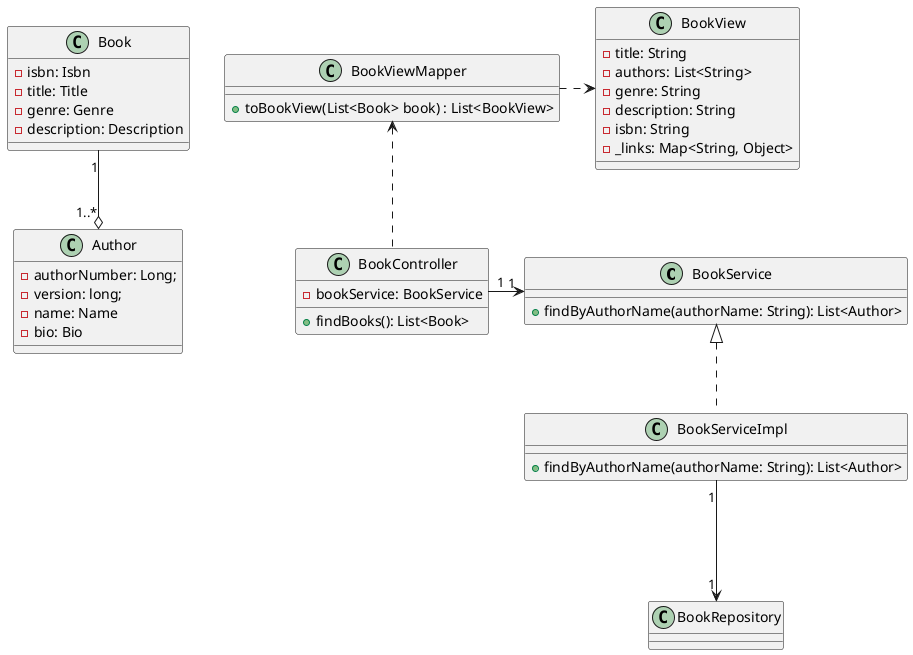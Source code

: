 @startuml
'https://plantuml.com/sequence-diagram

class BookService {
    + findByAuthorName(authorName: String): List<Author>
}

class BookServiceImpl implements BookService {
        + findByAuthorName(authorName: String): List<Author>
}

class BookController {
    - bookService: BookService
    + findBooks(): List<Book>
}

class BookView{
    - title: String
    - authors: List<String>
    - genre: String
    - description: String
    - isbn: String
    - _links: Map<String, Object>
}


class BookViewMapper{
 + toBookView(List<Book> book) : List<BookView>
}

class Book {
    - isbn: Isbn
    - title: Title
    - genre: Genre
    - description: Description
}


class Author {
    - authorNumber: Long;
    - version: long;
    - name: Name
    - bio: Bio
}

BookController "1" -> "1" BookService
BookServiceImpl "1" ---> "1" BookRepository

BookController .up.> BookViewMapper
BookViewMapper .right.> BookView

Author "1..*" o-up- "1" Book

@enduml
